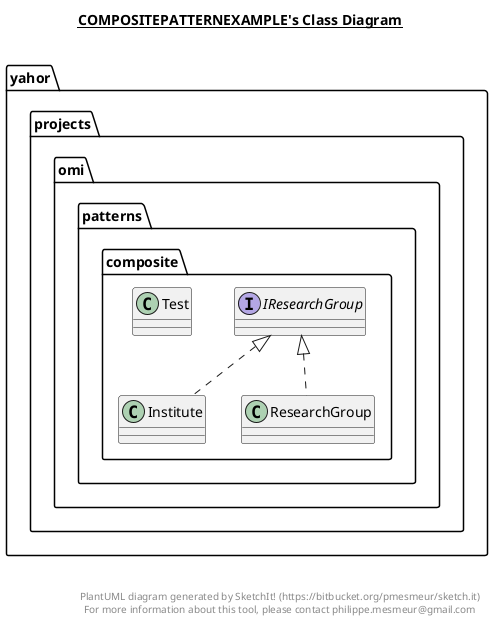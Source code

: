 @startuml

title __COMPOSITEPATTERNEXAMPLE's Class Diagram__\n

  namespace yahor.projects.omi.patterns.composite {
    interface yahor.projects.omi.patterns.composite.IResearchGroup {
    }
  }
  

  namespace yahor.projects.omi.patterns.composite {
    class yahor.projects.omi.patterns.composite.Institute {
    }
  }
  

  namespace yahor.projects.omi.patterns.composite {
    class yahor.projects.omi.patterns.composite.ResearchGroup {
    }
  }
  

  namespace yahor.projects.omi.patterns.composite {
    class yahor.projects.omi.patterns.composite.Test {
    }
  }
  

  yahor.projects.omi.patterns.composite.Institute .up.|> yahor.projects.omi.patterns.composite.IResearchGroup
  yahor.projects.omi.patterns.composite.ResearchGroup .up.|> yahor.projects.omi.patterns.composite.IResearchGroup


right footer


PlantUML diagram generated by SketchIt! (https://bitbucket.org/pmesmeur/sketch.it)
For more information about this tool, please contact philippe.mesmeur@gmail.com
endfooter

@enduml
